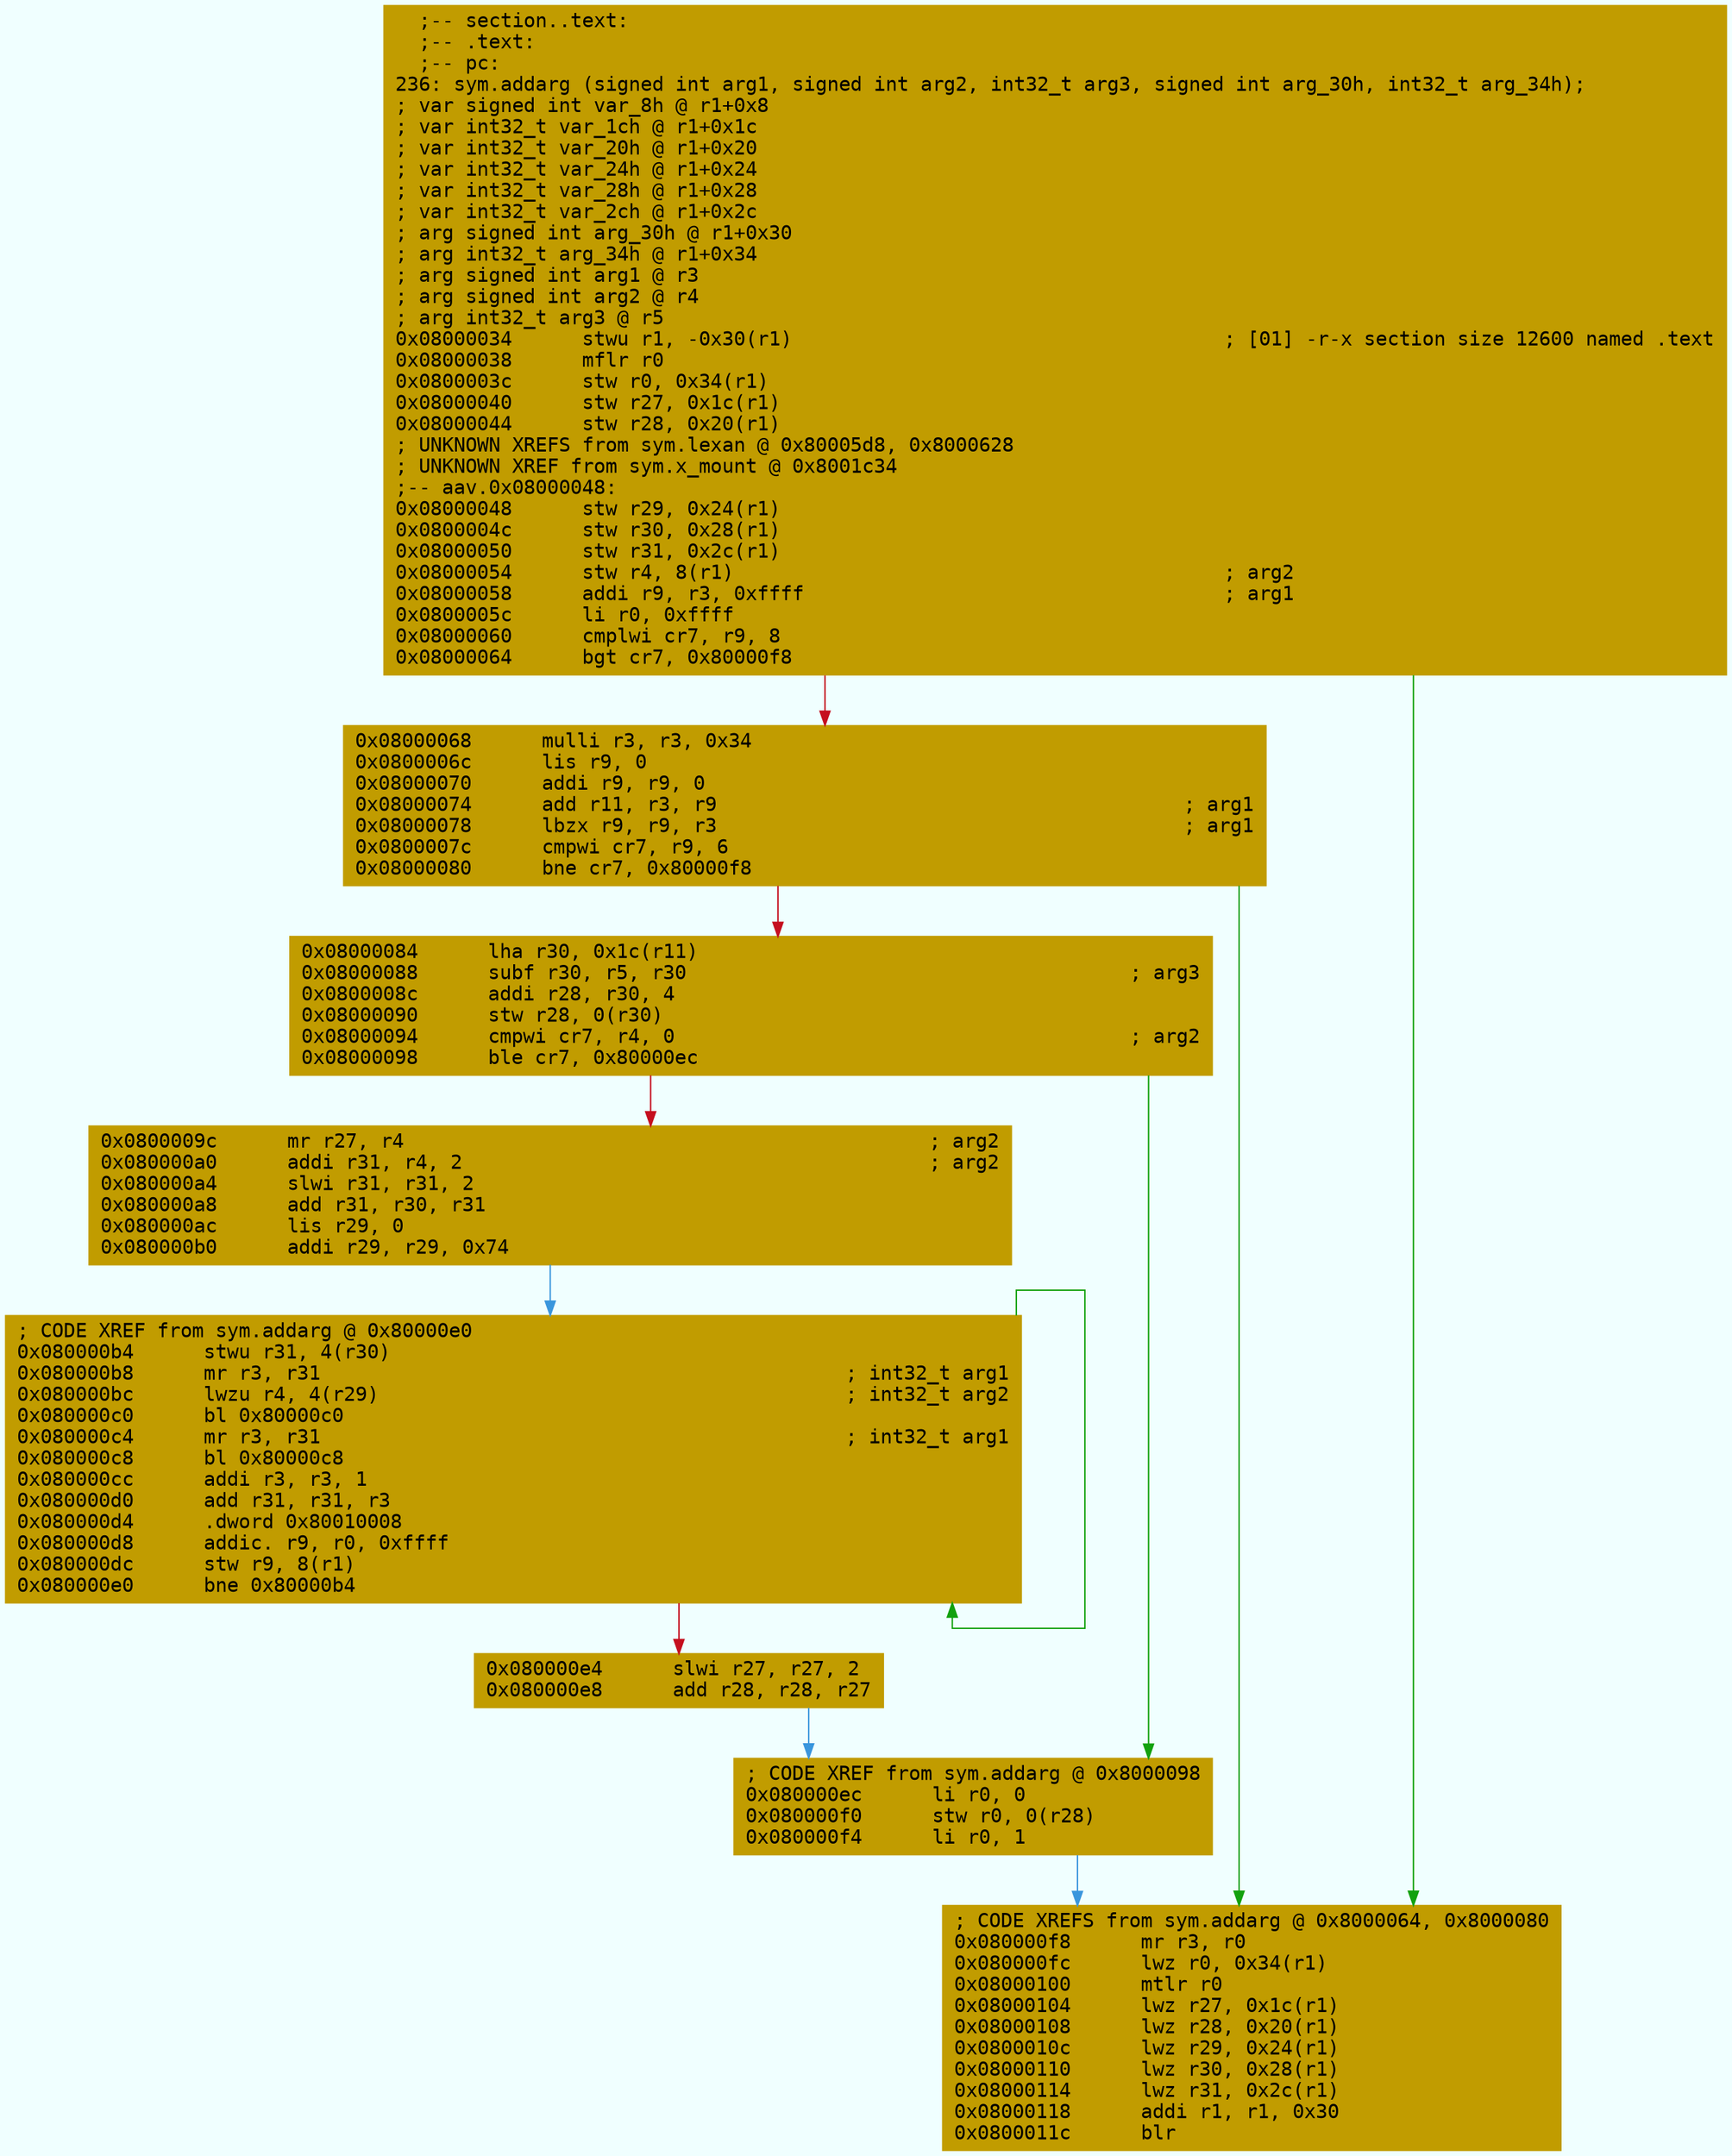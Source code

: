digraph code {
	graph [bgcolor=azure fontsize=8 fontname="Courier" splines="ortho"];
	node [fillcolor=gray style=filled shape=box];
	edge [arrowhead="normal"];
	"0x08000034" [URL="sym.addarg/0x08000034", fillcolor="#c19c00",color="#c19c00", fontname="Courier",label="  ;-- section..text:\l  ;-- .text:\l  ;-- pc:\l236: sym.addarg (signed int arg1, signed int arg2, int32_t arg3, signed int arg_30h, int32_t arg_34h);\l; var signed int var_8h @ r1+0x8\l; var int32_t var_1ch @ r1+0x1c\l; var int32_t var_20h @ r1+0x20\l; var int32_t var_24h @ r1+0x24\l; var int32_t var_28h @ r1+0x28\l; var int32_t var_2ch @ r1+0x2c\l; arg signed int arg_30h @ r1+0x30\l; arg int32_t arg_34h @ r1+0x34\l; arg signed int arg1 @ r3\l; arg signed int arg2 @ r4\l; arg int32_t arg3 @ r5\l0x08000034      stwu r1, -0x30(r1)                                     ; [01] -r-x section size 12600 named .text\l0x08000038      mflr r0\l0x0800003c      stw r0, 0x34(r1)\l0x08000040      stw r27, 0x1c(r1)\l0x08000044      stw r28, 0x20(r1)\l; UNKNOWN XREFS from sym.lexan @ 0x80005d8, 0x8000628\l; UNKNOWN XREF from sym.x_mount @ 0x8001c34\l;-- aav.0x08000048:\l0x08000048      stw r29, 0x24(r1)\l0x0800004c      stw r30, 0x28(r1)\l0x08000050      stw r31, 0x2c(r1)\l0x08000054      stw r4, 8(r1)                                          ; arg2\l0x08000058      addi r9, r3, 0xffff                                    ; arg1\l0x0800005c      li r0, 0xffff\l0x08000060      cmplwi cr7, r9, 8\l0x08000064      bgt cr7, 0x80000f8\l"]
	"0x08000068" [URL="sym.addarg/0x08000068", fillcolor="#c19c00",color="#c19c00", fontname="Courier",label="0x08000068      mulli r3, r3, 0x34\l0x0800006c      lis r9, 0\l0x08000070      addi r9, r9, 0\l0x08000074      add r11, r3, r9                                        ; arg1\l0x08000078      lbzx r9, r9, r3                                        ; arg1\l0x0800007c      cmpwi cr7, r9, 6\l0x08000080      bne cr7, 0x80000f8\l"]
	"0x08000084" [URL="sym.addarg/0x08000084", fillcolor="#c19c00",color="#c19c00", fontname="Courier",label="0x08000084      lha r30, 0x1c(r11)\l0x08000088      subf r30, r5, r30                                      ; arg3\l0x0800008c      addi r28, r30, 4\l0x08000090      stw r28, 0(r30)\l0x08000094      cmpwi cr7, r4, 0                                       ; arg2\l0x08000098      ble cr7, 0x80000ec\l"]
	"0x0800009c" [URL="sym.addarg/0x0800009c", fillcolor="#c19c00",color="#c19c00", fontname="Courier",label="0x0800009c      mr r27, r4                                             ; arg2\l0x080000a0      addi r31, r4, 2                                        ; arg2\l0x080000a4      slwi r31, r31, 2\l0x080000a8      add r31, r30, r31\l0x080000ac      lis r29, 0\l0x080000b0      addi r29, r29, 0x74\l"]
	"0x080000b4" [URL="sym.addarg/0x080000b4", fillcolor="#c19c00",color="#c19c00", fontname="Courier",label="; CODE XREF from sym.addarg @ 0x80000e0\l0x080000b4      stwu r31, 4(r30)\l0x080000b8      mr r3, r31                                             ; int32_t arg1\l0x080000bc      lwzu r4, 4(r29)                                        ; int32_t arg2\l0x080000c0      bl 0x80000c0\l0x080000c4      mr r3, r31                                             ; int32_t arg1\l0x080000c8      bl 0x80000c8\l0x080000cc      addi r3, r3, 1\l0x080000d0      add r31, r31, r3\l0x080000d4      .dword 0x80010008\l0x080000d8      addic. r9, r0, 0xffff\l0x080000dc      stw r9, 8(r1)\l0x080000e0      bne 0x80000b4\l"]
	"0x080000e4" [URL="sym.addarg/0x080000e4", fillcolor="#c19c00",color="#c19c00", fontname="Courier",label="0x080000e4      slwi r27, r27, 2\l0x080000e8      add r28, r28, r27\l"]
	"0x080000ec" [URL="sym.addarg/0x080000ec", fillcolor="#c19c00",color="#c19c00", fontname="Courier",label="; CODE XREF from sym.addarg @ 0x8000098\l0x080000ec      li r0, 0\l0x080000f0      stw r0, 0(r28)\l0x080000f4      li r0, 1\l"]
	"0x080000f8" [URL="sym.addarg/0x080000f8", fillcolor="#c19c00",color="#c19c00", fontname="Courier",label="; CODE XREFS from sym.addarg @ 0x8000064, 0x8000080\l0x080000f8      mr r3, r0\l0x080000fc      lwz r0, 0x34(r1)\l0x08000100      mtlr r0\l0x08000104      lwz r27, 0x1c(r1)\l0x08000108      lwz r28, 0x20(r1)\l0x0800010c      lwz r29, 0x24(r1)\l0x08000110      lwz r30, 0x28(r1)\l0x08000114      lwz r31, 0x2c(r1)\l0x08000118      addi r1, r1, 0x30\l0x0800011c      blr\l"]
        "0x08000034" -> "0x080000f8" [color="#13a10e"];
        "0x08000034" -> "0x08000068" [color="#c50f1f"];
        "0x08000068" -> "0x080000f8" [color="#13a10e"];
        "0x08000068" -> "0x08000084" [color="#c50f1f"];
        "0x08000084" -> "0x080000ec" [color="#13a10e"];
        "0x08000084" -> "0x0800009c" [color="#c50f1f"];
        "0x0800009c" -> "0x080000b4" [color="#3a96dd"];
        "0x080000b4" -> "0x080000b4" [color="#13a10e"];
        "0x080000b4" -> "0x080000e4" [color="#c50f1f"];
        "0x080000e4" -> "0x080000ec" [color="#3a96dd"];
        "0x080000ec" -> "0x080000f8" [color="#3a96dd"];
}
